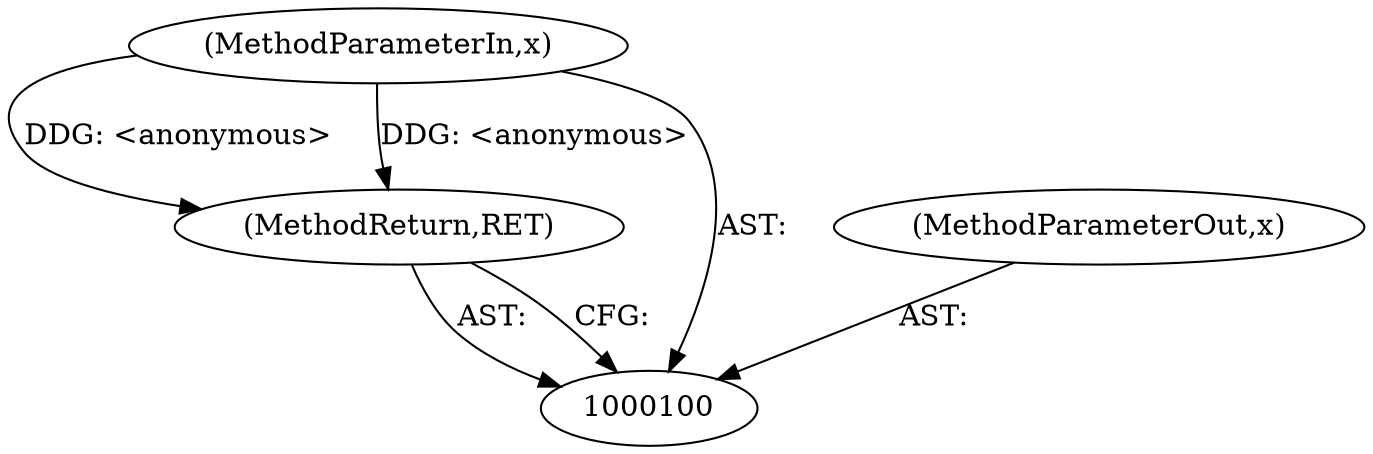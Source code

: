 digraph "1_profanity_8e75437a7e43d4c55e861691f74892e666e29b0b" {
"1000103" [label="(MethodReturn,RET)"];
"1000101" [label="(MethodParameterIn,x)"];
"1000136" [label="(MethodParameterOut,x)"];
"1000103" -> "1000100"  [label="AST: "];
"1000103" -> "1000100"  [label="CFG: "];
"1000101" -> "1000103"  [label="DDG: <anonymous>"];
"1000101" -> "1000100"  [label="AST: "];
"1000101" -> "1000103"  [label="DDG: <anonymous>"];
"1000136" -> "1000100"  [label="AST: "];
}
